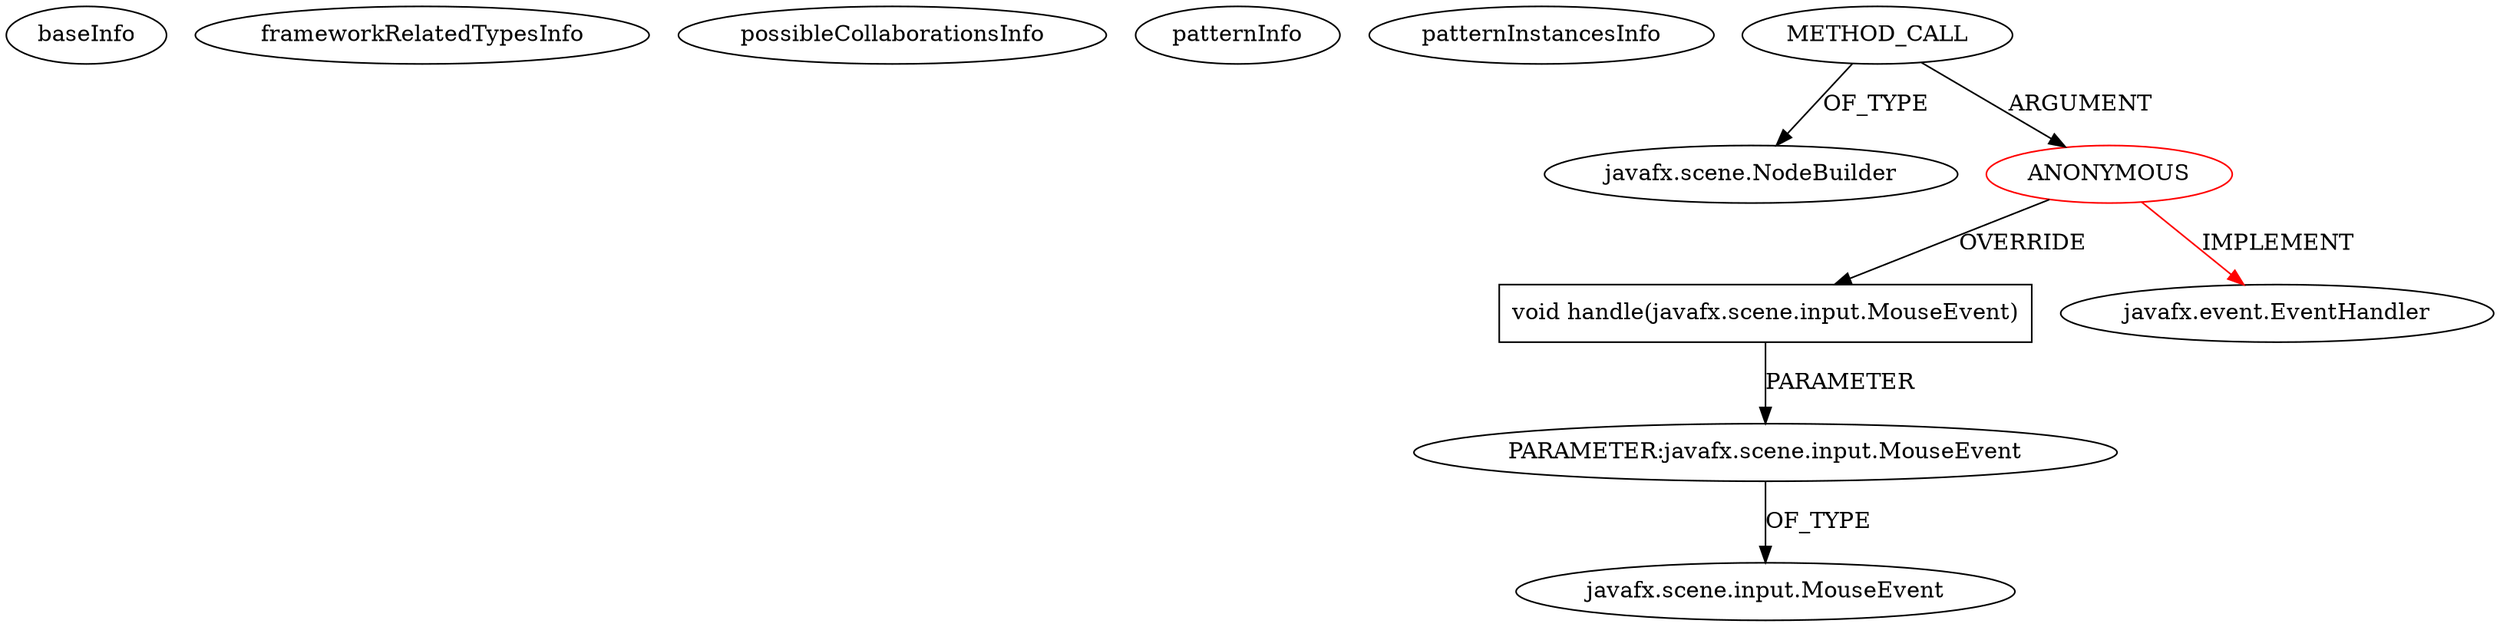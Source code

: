 digraph {
baseInfo[graphId=2515,category="pattern",isAnonymous=true,possibleRelation=false]
frameworkRelatedTypesInfo[0="javafx.event.EventHandler"]
possibleCollaborationsInfo[]
patternInfo[frequency=2.0,patternRootClient=0]
patternInstancesInfo[0="VaibhavJain-JavaFx-2.0-Ludo~/VaibhavJain-JavaFx-2.0-Ludo/JavaFx-2.0-Ludo-master/src/org/vaib/Dice.java~void Dice()~1565"]
3[label="javafx.scene.NodeBuilder",vertexType="FRAMEWORK_CLASS_TYPE",isFrameworkType=false]
2[label="METHOD_CALL",vertexType="OUTSIDE_CALL",isFrameworkType=false]
0[label="ANONYMOUS",vertexType="ROOT_ANONYMOUS_DECLARATION",isFrameworkType=false,color=red]
4[label="void handle(javafx.scene.input.MouseEvent)",vertexType="OVERRIDING_METHOD_DECLARATION",isFrameworkType=false,shape=box]
1[label="javafx.event.EventHandler",vertexType="FRAMEWORK_INTERFACE_TYPE",isFrameworkType=false]
5[label="PARAMETER:javafx.scene.input.MouseEvent",vertexType="PARAMETER_DECLARATION",isFrameworkType=false]
6[label="javafx.scene.input.MouseEvent",vertexType="FRAMEWORK_CLASS_TYPE",isFrameworkType=false]
0->1[label="IMPLEMENT",color=red]
4->5[label="PARAMETER"]
2->3[label="OF_TYPE"]
0->4[label="OVERRIDE"]
5->6[label="OF_TYPE"]
2->0[label="ARGUMENT"]
}
